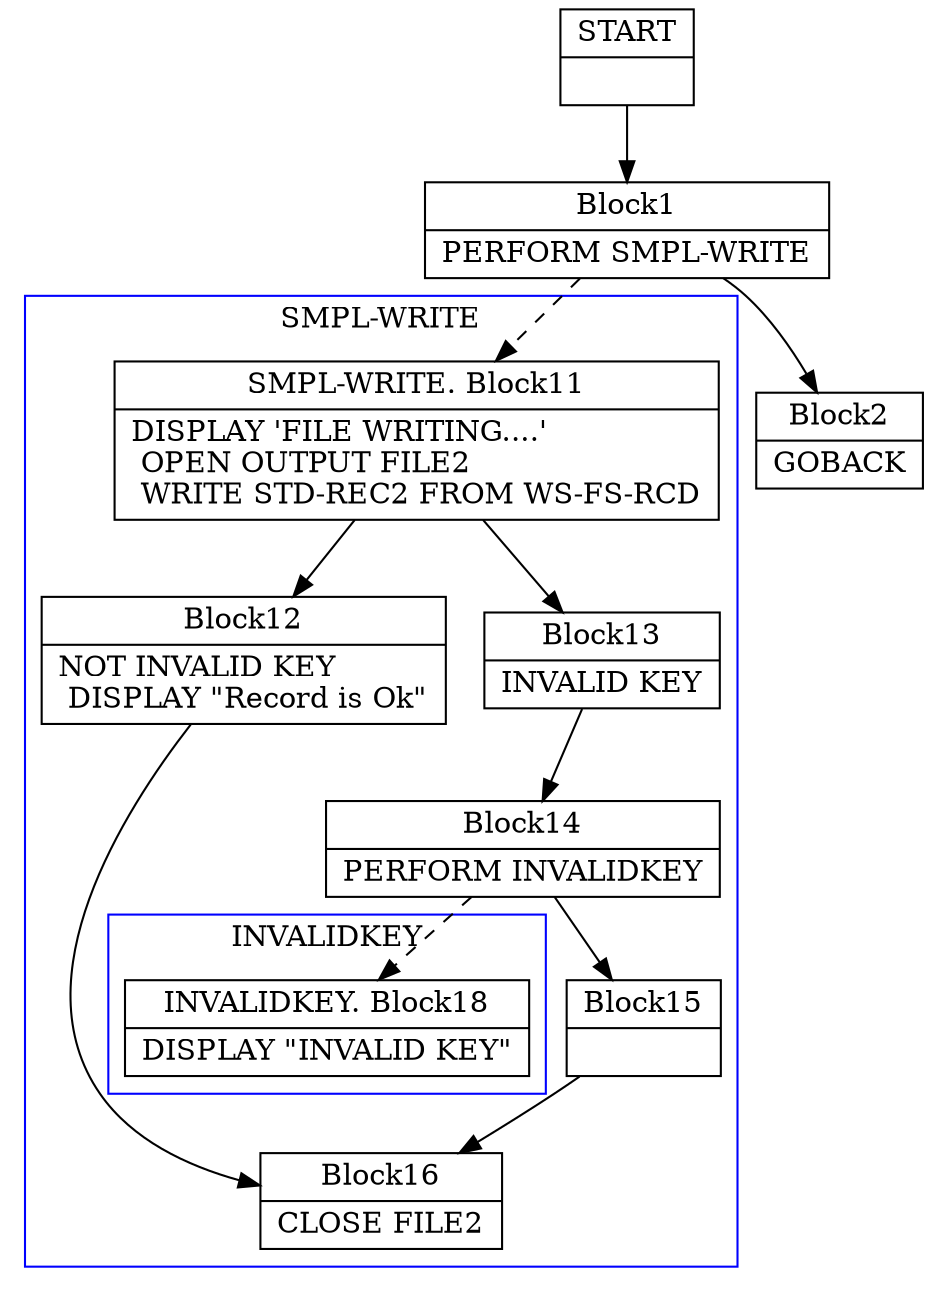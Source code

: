 digraph Cfg {
compound=true;
node [
shape = "record"
]

edge [
arrowtail = "empty"
]
Block0 [
label = "{START|}"
]
Block1 [
label = "{Block1|    PERFORM SMPL-WRITE\l}"
]
subgraph cluster_1{
color = blue;
label = "SMPL-WRITE";
Block11 [
label = "{SMPL-WRITE. Block11|    DISPLAY 'FILE WRITING....'\l    OPEN OUTPUT FILE2\l    WRITE STD-REC2 FROM WS-FS-RCD\l}"
]
Block12 [
label = "{Block12|    NOT INVALID KEY\l      DISPLAY \"Record is Ok\"\l}"
]
Block16 [
label = "{Block16|    CLOSE FILE2\l}"
]
Block13 [
label = "{Block13|    INVALID KEY\l}"
]
Block14 [
label = "{Block14|      PERFORM INVALIDKEY\l}"
]
subgraph cluster_2{
color = blue;
label = "INVALIDKEY";
Block18 [
label = "{INVALIDKEY. Block18|    DISPLAY \"INVALID KEY\"\l}"
]

}
Block14 -> Block18 [style=dashed]

Block15 [
label = "{Block15|}"
]

}
Block1 -> Block11 [style=dashed]

Block2 [
label = "{Block2|    GOBACK\l}"
]
Block0 -> Block1
Block11 -> Block12
Block11 -> Block13
Block12 -> Block16
Block13 -> Block14
Block14 -> Block15
Block15 -> Block16
Block1 -> Block2

}
